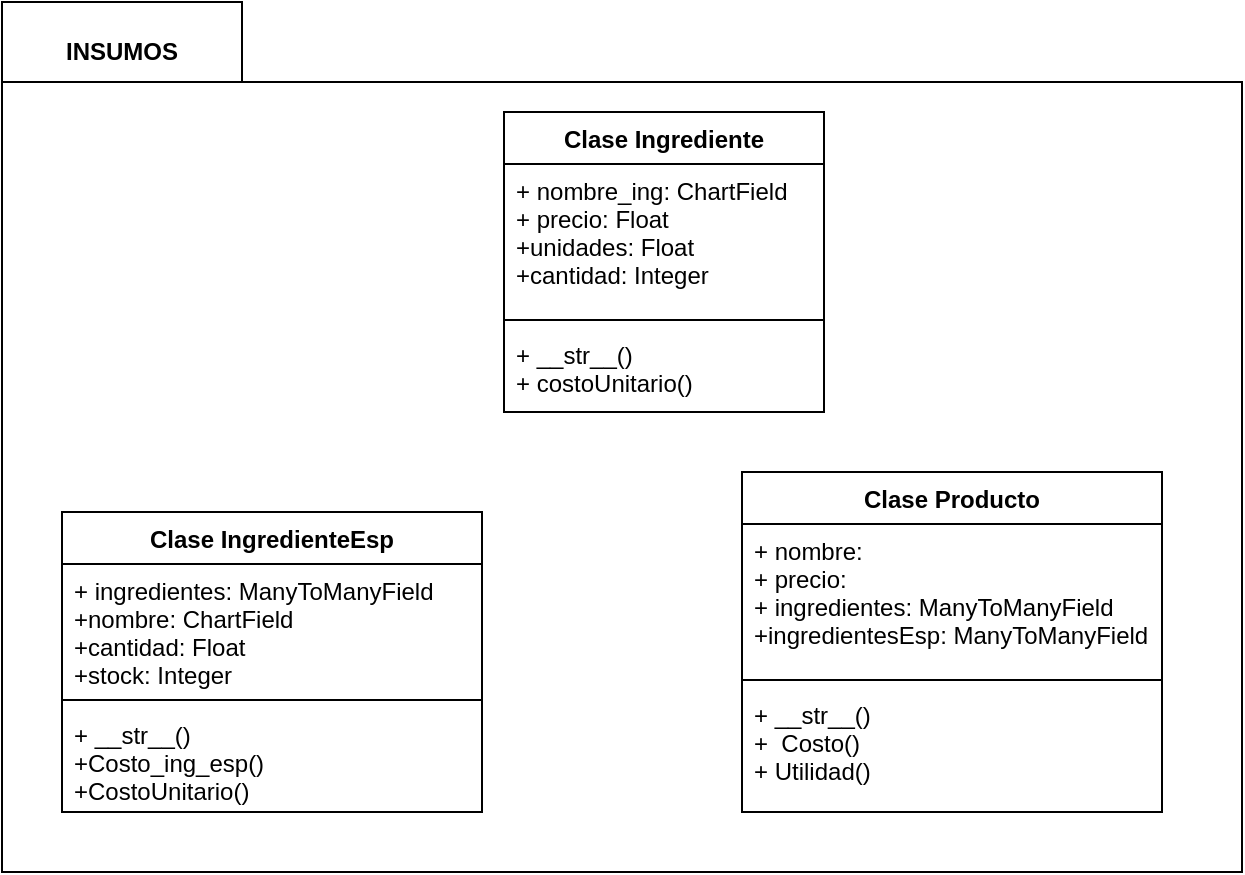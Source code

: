 <mxfile version="15.3.2" type="github">
  <diagram id="DT-_muEqHMBpyArq2VsZ" name="Page-1">
    <mxGraphModel dx="868" dy="482" grid="1" gridSize="10" guides="1" tooltips="1" connect="1" arrows="1" fold="1" page="1" pageScale="1" pageWidth="827" pageHeight="1169" math="0" shadow="0">
      <root>
        <mxCell id="0" />
        <mxCell id="1" parent="0" />
        <mxCell id="LlK_bNaNvu1yjgypKK31-1" value="" style="shape=folder;fontStyle=1;spacingTop=10;tabWidth=120;tabHeight=40;tabPosition=left;html=1;" vertex="1" parent="1">
          <mxGeometry x="70" y="25" width="620" height="435" as="geometry" />
        </mxCell>
        <mxCell id="LlK_bNaNvu1yjgypKK31-2" value="INSUMOS" style="text;html=1;strokeColor=none;fillColor=none;align=center;verticalAlign=middle;whiteSpace=wrap;rounded=0;fontStyle=1" vertex="1" parent="1">
          <mxGeometry x="110" y="40" width="40" height="20" as="geometry" />
        </mxCell>
        <mxCell id="LlK_bNaNvu1yjgypKK31-3" value="Clase Ingrediente" style="swimlane;fontStyle=1;align=center;verticalAlign=top;childLayout=stackLayout;horizontal=1;startSize=26;horizontalStack=0;resizeParent=1;resizeParentMax=0;resizeLast=0;collapsible=1;marginBottom=0;" vertex="1" parent="1">
          <mxGeometry x="321" y="80" width="160" height="150" as="geometry" />
        </mxCell>
        <mxCell id="LlK_bNaNvu1yjgypKK31-4" value="+ nombre_ing: ChartField&#xa;+ precio: Float&#xa;+unidades: Float&#xa;+cantidad: Integer&#xa;" style="text;strokeColor=none;fillColor=none;align=left;verticalAlign=top;spacingLeft=4;spacingRight=4;overflow=hidden;rotatable=0;points=[[0,0.5],[1,0.5]];portConstraint=eastwest;" vertex="1" parent="LlK_bNaNvu1yjgypKK31-3">
          <mxGeometry y="26" width="160" height="74" as="geometry" />
        </mxCell>
        <mxCell id="LlK_bNaNvu1yjgypKK31-5" value="" style="line;strokeWidth=1;fillColor=none;align=left;verticalAlign=middle;spacingTop=-1;spacingLeft=3;spacingRight=3;rotatable=0;labelPosition=right;points=[];portConstraint=eastwest;" vertex="1" parent="LlK_bNaNvu1yjgypKK31-3">
          <mxGeometry y="100" width="160" height="8" as="geometry" />
        </mxCell>
        <mxCell id="LlK_bNaNvu1yjgypKK31-6" value="+ __str__()&#xa;+ costoUnitario()" style="text;strokeColor=none;fillColor=none;align=left;verticalAlign=top;spacingLeft=4;spacingRight=4;overflow=hidden;rotatable=0;points=[[0,0.5],[1,0.5]];portConstraint=eastwest;" vertex="1" parent="LlK_bNaNvu1yjgypKK31-3">
          <mxGeometry y="108" width="160" height="42" as="geometry" />
        </mxCell>
        <mxCell id="LlK_bNaNvu1yjgypKK31-17" value="Clase IngredienteEsp" style="swimlane;fontStyle=1;align=center;verticalAlign=top;childLayout=stackLayout;horizontal=1;startSize=26;horizontalStack=0;resizeParent=1;resizeParentMax=0;resizeLast=0;collapsible=1;marginBottom=0;" vertex="1" parent="1">
          <mxGeometry x="100" y="280" width="210" height="150" as="geometry" />
        </mxCell>
        <mxCell id="LlK_bNaNvu1yjgypKK31-18" value="+ ingredientes: ManyToManyField&#xa;+nombre: ChartField&#xa;+cantidad: Float&#xa;+stock: Integer" style="text;strokeColor=none;fillColor=none;align=left;verticalAlign=top;spacingLeft=4;spacingRight=4;overflow=hidden;rotatable=0;points=[[0,0.5],[1,0.5]];portConstraint=eastwest;" vertex="1" parent="LlK_bNaNvu1yjgypKK31-17">
          <mxGeometry y="26" width="210" height="64" as="geometry" />
        </mxCell>
        <mxCell id="LlK_bNaNvu1yjgypKK31-19" value="" style="line;strokeWidth=1;fillColor=none;align=left;verticalAlign=middle;spacingTop=-1;spacingLeft=3;spacingRight=3;rotatable=0;labelPosition=right;points=[];portConstraint=eastwest;" vertex="1" parent="LlK_bNaNvu1yjgypKK31-17">
          <mxGeometry y="90" width="210" height="8" as="geometry" />
        </mxCell>
        <mxCell id="LlK_bNaNvu1yjgypKK31-20" value="+ __str__()&#xa;+Costo_ing_esp()&#xa;+CostoUnitario()" style="text;strokeColor=none;fillColor=none;align=left;verticalAlign=top;spacingLeft=4;spacingRight=4;overflow=hidden;rotatable=0;points=[[0,0.5],[1,0.5]];portConstraint=eastwest;" vertex="1" parent="LlK_bNaNvu1yjgypKK31-17">
          <mxGeometry y="98" width="210" height="52" as="geometry" />
        </mxCell>
        <mxCell id="LlK_bNaNvu1yjgypKK31-21" value="Clase Producto" style="swimlane;fontStyle=1;align=center;verticalAlign=top;childLayout=stackLayout;horizontal=1;startSize=26;horizontalStack=0;resizeParent=1;resizeParentMax=0;resizeLast=0;collapsible=1;marginBottom=0;" vertex="1" parent="1">
          <mxGeometry x="440" y="260" width="210" height="170" as="geometry" />
        </mxCell>
        <mxCell id="LlK_bNaNvu1yjgypKK31-22" value="+ nombre:&#xa;+ precio:&#xa;+ ingredientes: ManyToManyField&#xa;+ingredientesEsp: ManyToManyField&#xa;" style="text;strokeColor=none;fillColor=none;align=left;verticalAlign=top;spacingLeft=4;spacingRight=4;overflow=hidden;rotatable=0;points=[[0,0.5],[1,0.5]];portConstraint=eastwest;" vertex="1" parent="LlK_bNaNvu1yjgypKK31-21">
          <mxGeometry y="26" width="210" height="74" as="geometry" />
        </mxCell>
        <mxCell id="LlK_bNaNvu1yjgypKK31-23" value="" style="line;strokeWidth=1;fillColor=none;align=left;verticalAlign=middle;spacingTop=-1;spacingLeft=3;spacingRight=3;rotatable=0;labelPosition=right;points=[];portConstraint=eastwest;" vertex="1" parent="LlK_bNaNvu1yjgypKK31-21">
          <mxGeometry y="100" width="210" height="8" as="geometry" />
        </mxCell>
        <mxCell id="LlK_bNaNvu1yjgypKK31-24" value="+ __str__()&#xa;+  Costo()&#xa;+ Utilidad()" style="text;strokeColor=none;fillColor=none;align=left;verticalAlign=top;spacingLeft=4;spacingRight=4;overflow=hidden;rotatable=0;points=[[0,0.5],[1,0.5]];portConstraint=eastwest;" vertex="1" parent="LlK_bNaNvu1yjgypKK31-21">
          <mxGeometry y="108" width="210" height="62" as="geometry" />
        </mxCell>
      </root>
    </mxGraphModel>
  </diagram>
</mxfile>
